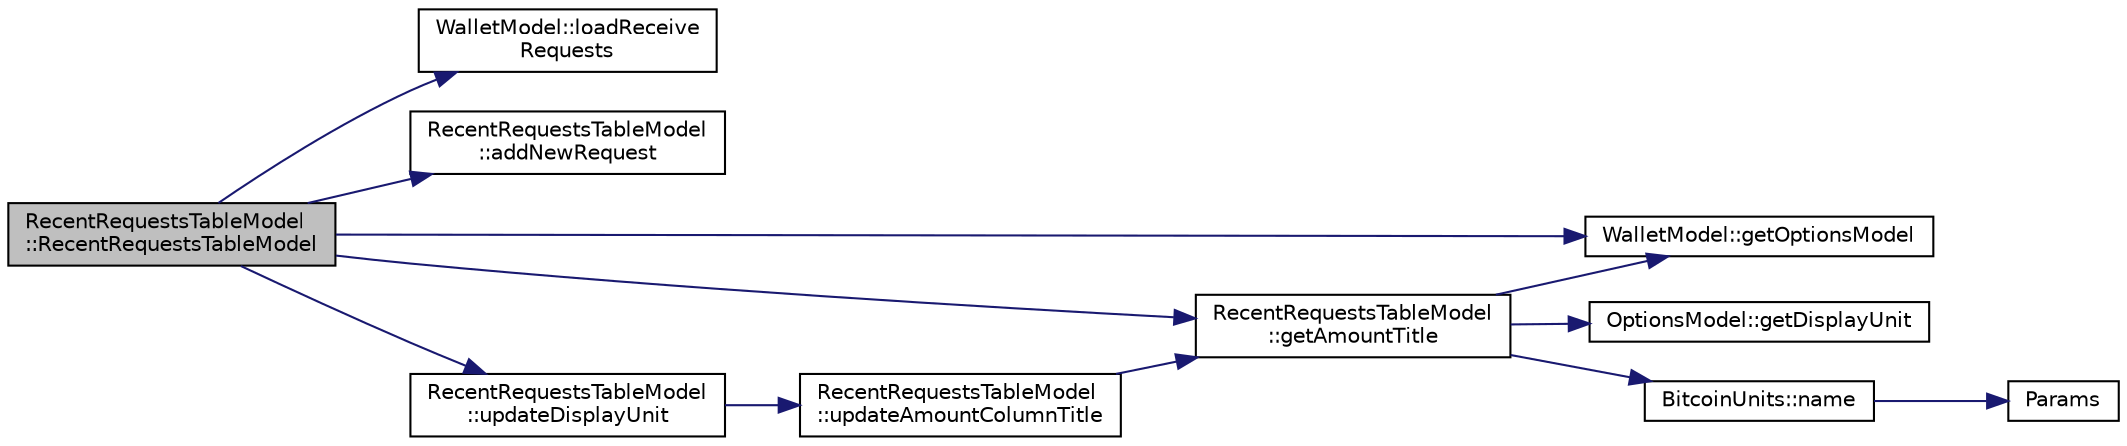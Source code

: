 digraph "RecentRequestsTableModel::RecentRequestsTableModel"
{
  edge [fontname="Helvetica",fontsize="10",labelfontname="Helvetica",labelfontsize="10"];
  node [fontname="Helvetica",fontsize="10",shape=record];
  rankdir="LR";
  Node0 [label="RecentRequestsTableModel\l::RecentRequestsTableModel",height=0.2,width=0.4,color="black", fillcolor="grey75", style="filled", fontcolor="black"];
  Node0 -> Node1 [color="midnightblue",fontsize="10",style="solid",fontname="Helvetica"];
  Node1 [label="WalletModel::loadReceive\lRequests",height=0.2,width=0.4,color="black", fillcolor="white", style="filled",URL="$class_wallet_model.html#a0ec10fbe74317b1949ac4ae63451d115"];
  Node0 -> Node2 [color="midnightblue",fontsize="10",style="solid",fontname="Helvetica"];
  Node2 [label="RecentRequestsTableModel\l::addNewRequest",height=0.2,width=0.4,color="black", fillcolor="white", style="filled",URL="$class_recent_requests_table_model.html#ae9866ffd5aed0f041437996410928edd"];
  Node0 -> Node3 [color="midnightblue",fontsize="10",style="solid",fontname="Helvetica"];
  Node3 [label="RecentRequestsTableModel\l::getAmountTitle",height=0.2,width=0.4,color="black", fillcolor="white", style="filled",URL="$class_recent_requests_table_model.html#ab0116f41ff8773ec18e68205b2917301",tooltip="Gets title for amount column including current display unit if optionsModel reference available..."];
  Node3 -> Node4 [color="midnightblue",fontsize="10",style="solid",fontname="Helvetica"];
  Node4 [label="WalletModel::getOptionsModel",height=0.2,width=0.4,color="black", fillcolor="white", style="filled",URL="$class_wallet_model.html#a96d53e56b3f8f07537ea2523f7a7d300"];
  Node3 -> Node5 [color="midnightblue",fontsize="10",style="solid",fontname="Helvetica"];
  Node5 [label="BitcoinUnits::name",height=0.2,width=0.4,color="black", fillcolor="white", style="filled",URL="$class_bitcoin_units.html#a4cf46136434ed30728608e67e90a9cbe",tooltip="Short name. "];
  Node5 -> Node6 [color="midnightblue",fontsize="10",style="solid",fontname="Helvetica"];
  Node6 [label="Params",height=0.2,width=0.4,color="black", fillcolor="white", style="filled",URL="$chainparams_8cpp.html#ace5c5b706d71a324a417dd2db394fd4a",tooltip="Return the currently selected parameters. "];
  Node3 -> Node7 [color="midnightblue",fontsize="10",style="solid",fontname="Helvetica"];
  Node7 [label="OptionsModel::getDisplayUnit",height=0.2,width=0.4,color="black", fillcolor="white", style="filled",URL="$class_options_model.html#a3b6e4d4ef42be3aaba315b8cd14f468e"];
  Node0 -> Node4 [color="midnightblue",fontsize="10",style="solid",fontname="Helvetica"];
  Node0 -> Node8 [color="midnightblue",fontsize="10",style="solid",fontname="Helvetica"];
  Node8 [label="RecentRequestsTableModel\l::updateDisplayUnit",height=0.2,width=0.4,color="black", fillcolor="white", style="filled",URL="$class_recent_requests_table_model.html#a8c4fe82f628df4e3a46809514ba9fe03"];
  Node8 -> Node9 [color="midnightblue",fontsize="10",style="solid",fontname="Helvetica"];
  Node9 [label="RecentRequestsTableModel\l::updateAmountColumnTitle",height=0.2,width=0.4,color="black", fillcolor="white", style="filled",URL="$class_recent_requests_table_model.html#a8bc224f31142bd2da1c2729010ee84a3",tooltip="Updates the column title to \"Amount (DisplayUnit)\" and emits headerDataChanged() signal for table hea..."];
  Node9 -> Node3 [color="midnightblue",fontsize="10",style="solid",fontname="Helvetica"];
}
